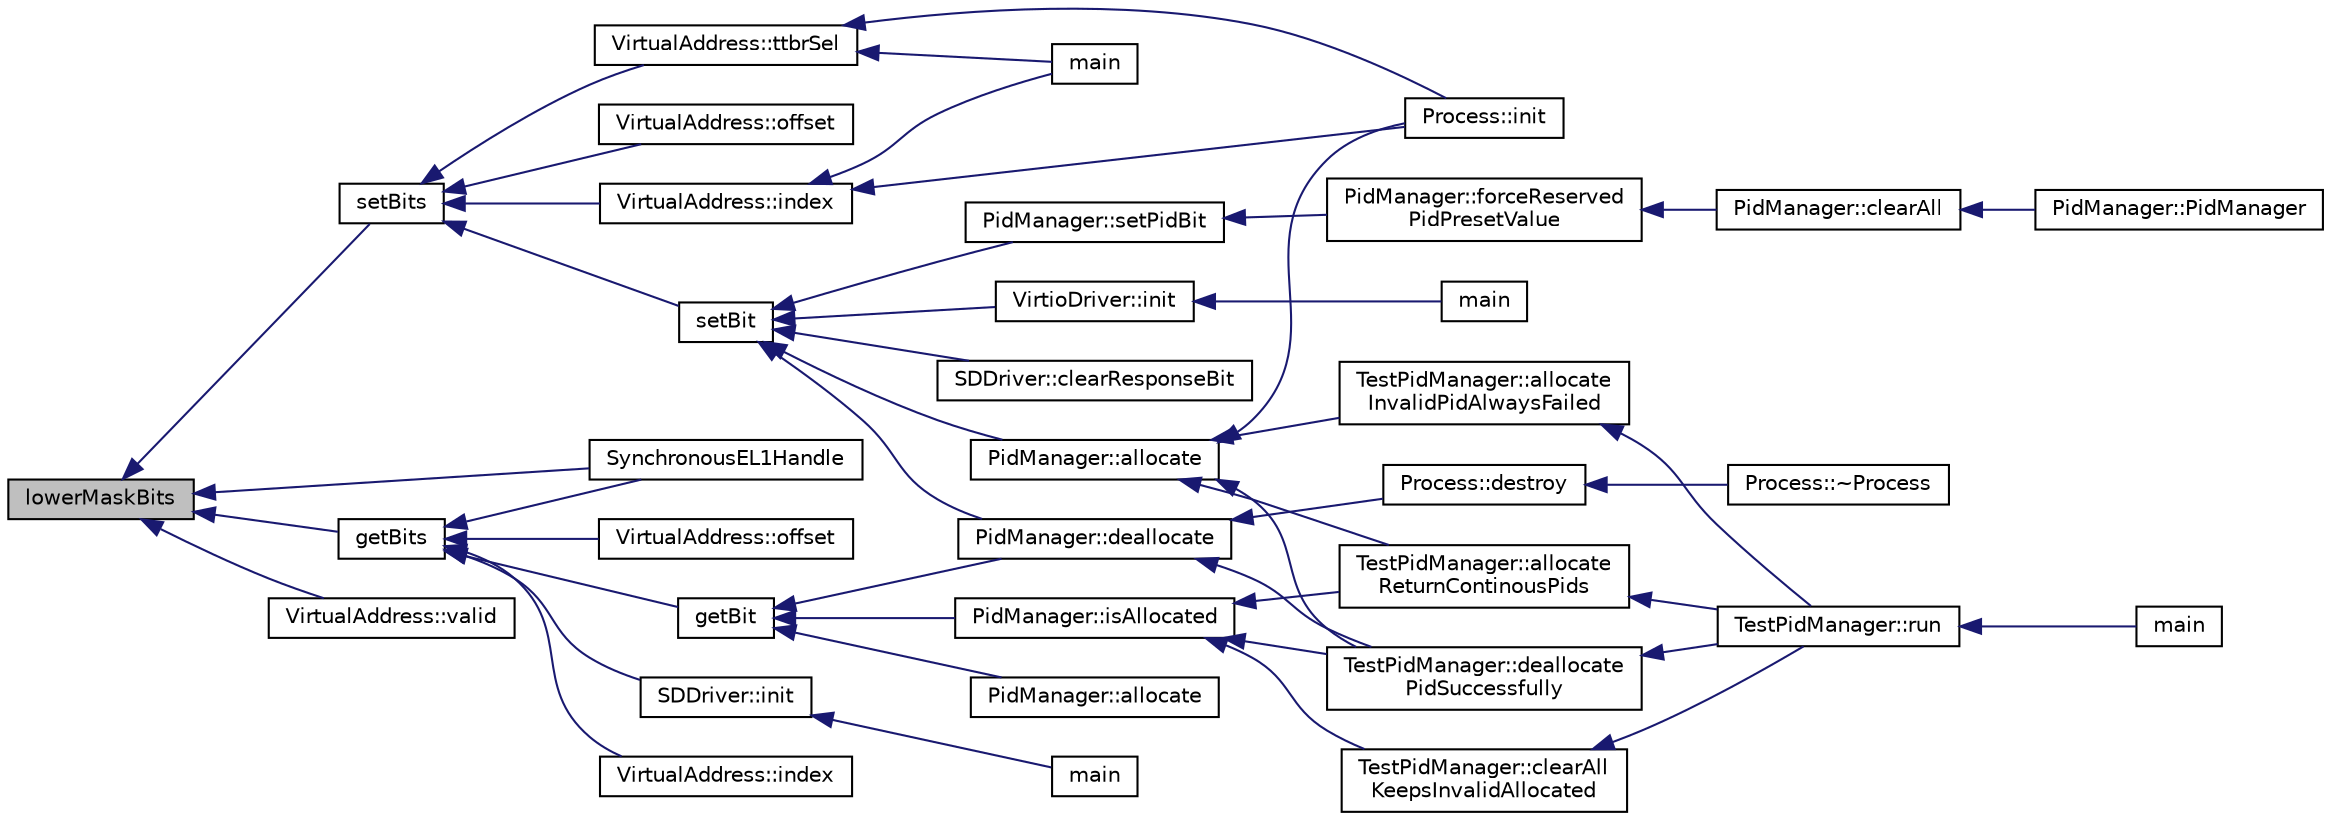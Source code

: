 digraph "lowerMaskBits"
{
  edge [fontname="Helvetica",fontsize="10",labelfontname="Helvetica",labelfontsize="10"];
  node [fontname="Helvetica",fontsize="10",shape=record];
  rankdir="LR";
  Node104 [label="lowerMaskBits",height=0.2,width=0.4,color="black", fillcolor="grey75", style="filled", fontcolor="black"];
  Node104 -> Node105 [dir="back",color="midnightblue",fontsize="10",style="solid",fontname="Helvetica"];
  Node105 [label="setBits",height=0.2,width=0.4,color="black", fillcolor="white", style="filled",URL="$d6/d93/generic__util_8h.html#a41cd600b56ee27df75b2d0cdb4e18d48"];
  Node105 -> Node106 [dir="back",color="midnightblue",fontsize="10",style="solid",fontname="Helvetica"];
  Node106 [label="setBit",height=0.2,width=0.4,color="black", fillcolor="white", style="filled",URL="$d6/d93/generic__util_8h.html#aff4c776861e2f020cd23574941008015"];
  Node106 -> Node107 [dir="back",color="midnightblue",fontsize="10",style="solid",fontname="Helvetica"];
  Node107 [label="SDDriver::clearResponseBit",height=0.2,width=0.4,color="black", fillcolor="white", style="filled",URL="$d1/dcf/class_s_d_driver.html#ac13094b631297b78753c17bc93d822b9"];
  Node106 -> Node108 [dir="back",color="midnightblue",fontsize="10",style="solid",fontname="Helvetica"];
  Node108 [label="VirtioDriver::init",height=0.2,width=0.4,color="black", fillcolor="white", style="filled",URL="$d4/d4c/class_virtio_driver.html#aaefa0dc1cf30fb46122a819f020f65ba"];
  Node108 -> Node109 [dir="back",color="midnightblue",fontsize="10",style="solid",fontname="Helvetica"];
  Node109 [label="main",height=0.2,width=0.4,color="black", fillcolor="white", style="filled",URL="$d0/d67/main__test__virtio_8cpp.html#ae66f6b31b5ad750f1fe042a706a4e3d4"];
  Node106 -> Node110 [dir="back",color="midnightblue",fontsize="10",style="solid",fontname="Helvetica"];
  Node110 [label="PidManager::allocate",height=0.2,width=0.4,color="black", fillcolor="white", style="filled",URL="$d3/d77/class_pid_manager.html#a581cb9d0b10047702684d157301f0cd5"];
  Node110 -> Node111 [dir="back",color="midnightblue",fontsize="10",style="solid",fontname="Helvetica"];
  Node111 [label="Process::init",height=0.2,width=0.4,color="black", fillcolor="white", style="filled",URL="$d1/d41/class_process.html#a136865d6931c5bc599db3cf2c93f149e"];
  Node110 -> Node112 [dir="back",color="midnightblue",fontsize="10",style="solid",fontname="Helvetica"];
  Node112 [label="TestPidManager::allocate\lReturnContinousPids",height=0.2,width=0.4,color="black", fillcolor="white", style="filled",URL="$d7/d7b/class_test_pid_manager.html#a13a07f28988bb179ffdd236eaf77ceea"];
  Node112 -> Node113 [dir="back",color="midnightblue",fontsize="10",style="solid",fontname="Helvetica"];
  Node113 [label="TestPidManager::run",height=0.2,width=0.4,color="black", fillcolor="white", style="filled",URL="$d7/d7b/class_test_pid_manager.html#a16be6c7f3bb1f57f8d61ca4a64e431c5"];
  Node113 -> Node114 [dir="back",color="midnightblue",fontsize="10",style="solid",fontname="Helvetica"];
  Node114 [label="main",height=0.2,width=0.4,color="black", fillcolor="white", style="filled",URL="$d1/d40/main__debug___pid_manager_8cpp.html#ae66f6b31b5ad750f1fe042a706a4e3d4"];
  Node110 -> Node115 [dir="back",color="midnightblue",fontsize="10",style="solid",fontname="Helvetica"];
  Node115 [label="TestPidManager::allocate\lInvalidPidAlwaysFailed",height=0.2,width=0.4,color="black", fillcolor="white", style="filled",URL="$d7/d7b/class_test_pid_manager.html#a50d316e8e0d510934d61957e6a656174"];
  Node115 -> Node113 [dir="back",color="midnightblue",fontsize="10",style="solid",fontname="Helvetica"];
  Node110 -> Node116 [dir="back",color="midnightblue",fontsize="10",style="solid",fontname="Helvetica"];
  Node116 [label="TestPidManager::deallocate\lPidSuccessfully",height=0.2,width=0.4,color="black", fillcolor="white", style="filled",URL="$d7/d7b/class_test_pid_manager.html#a1a74ac37afdd3b0ff147f35069043784"];
  Node116 -> Node113 [dir="back",color="midnightblue",fontsize="10",style="solid",fontname="Helvetica"];
  Node106 -> Node117 [dir="back",color="midnightblue",fontsize="10",style="solid",fontname="Helvetica"];
  Node117 [label="PidManager::deallocate",height=0.2,width=0.4,color="black", fillcolor="white", style="filled",URL="$d3/d77/class_pid_manager.html#a7a7409c57e709717233c93e52830a5bb"];
  Node117 -> Node118 [dir="back",color="midnightblue",fontsize="10",style="solid",fontname="Helvetica"];
  Node118 [label="Process::destroy",height=0.2,width=0.4,color="black", fillcolor="white", style="filled",URL="$d1/d41/class_process.html#a9a33a79c6587f16670cb86e8bf058450"];
  Node118 -> Node119 [dir="back",color="midnightblue",fontsize="10",style="solid",fontname="Helvetica"];
  Node119 [label="Process::~Process",height=0.2,width=0.4,color="black", fillcolor="white", style="filled",URL="$d1/d41/class_process.html#a990776d181dbbde7ff8ac12713d814b3"];
  Node117 -> Node116 [dir="back",color="midnightblue",fontsize="10",style="solid",fontname="Helvetica"];
  Node106 -> Node120 [dir="back",color="midnightblue",fontsize="10",style="solid",fontname="Helvetica"];
  Node120 [label="PidManager::setPidBit",height=0.2,width=0.4,color="black", fillcolor="white", style="filled",URL="$d3/d77/class_pid_manager.html#ae7018189a8c8976b71db99a3dae4cb28"];
  Node120 -> Node121 [dir="back",color="midnightblue",fontsize="10",style="solid",fontname="Helvetica"];
  Node121 [label="PidManager::forceReserved\lPidPresetValue",height=0.2,width=0.4,color="black", fillcolor="white", style="filled",URL="$d3/d77/class_pid_manager.html#aee889bc81dc6e65cf9f7c51e436b369b"];
  Node121 -> Node122 [dir="back",color="midnightblue",fontsize="10",style="solid",fontname="Helvetica"];
  Node122 [label="PidManager::clearAll",height=0.2,width=0.4,color="black", fillcolor="white", style="filled",URL="$d3/d77/class_pid_manager.html#a265914187c7ad33dd2e14d39aa0b26d1"];
  Node122 -> Node123 [dir="back",color="midnightblue",fontsize="10",style="solid",fontname="Helvetica"];
  Node123 [label="PidManager::PidManager",height=0.2,width=0.4,color="black", fillcolor="white", style="filled",URL="$d3/d77/class_pid_manager.html#adee97816de3820e748cef51051db6b88"];
  Node105 -> Node124 [dir="back",color="midnightblue",fontsize="10",style="solid",fontname="Helvetica"];
  Node124 [label="VirtualAddress::index",height=0.2,width=0.4,color="black", fillcolor="white", style="filled",URL="$db/ded/class_virtual_address.html#afbcffcce1f528da3348a463df0a3e546"];
  Node124 -> Node125 [dir="back",color="midnightblue",fontsize="10",style="solid",fontname="Helvetica"];
  Node125 [label="main",height=0.2,width=0.4,color="black", fillcolor="white", style="filled",URL="$d3/d50/main__run__user__application_8cpp.html#ae66f6b31b5ad750f1fe042a706a4e3d4"];
  Node124 -> Node111 [dir="back",color="midnightblue",fontsize="10",style="solid",fontname="Helvetica"];
  Node105 -> Node126 [dir="back",color="midnightblue",fontsize="10",style="solid",fontname="Helvetica"];
  Node126 [label="VirtualAddress::offset",height=0.2,width=0.4,color="black", fillcolor="white", style="filled",URL="$db/ded/class_virtual_address.html#aa0e2813ebf1edb61d3c4f517eb6520a2"];
  Node105 -> Node127 [dir="back",color="midnightblue",fontsize="10",style="solid",fontname="Helvetica"];
  Node127 [label="VirtualAddress::ttbrSel",height=0.2,width=0.4,color="black", fillcolor="white", style="filled",URL="$db/ded/class_virtual_address.html#a96178ba41cdab1aebed22f8f38b5d4f6"];
  Node127 -> Node125 [dir="back",color="midnightblue",fontsize="10",style="solid",fontname="Helvetica"];
  Node127 -> Node111 [dir="back",color="midnightblue",fontsize="10",style="solid",fontname="Helvetica"];
  Node104 -> Node128 [dir="back",color="midnightblue",fontsize="10",style="solid",fontname="Helvetica"];
  Node128 [label="getBits",height=0.2,width=0.4,color="black", fillcolor="white", style="filled",URL="$d6/d93/generic__util_8h.html#ad3eca599f2c56e3c38b1cfdbd9eba440"];
  Node128 -> Node129 [dir="back",color="midnightblue",fontsize="10",style="solid",fontname="Helvetica"];
  Node129 [label="getBit",height=0.2,width=0.4,color="black", fillcolor="white", style="filled",URL="$d6/d93/generic__util_8h.html#a94d318548d61ae9415c02f7b231a4eed"];
  Node129 -> Node130 [dir="back",color="midnightblue",fontsize="10",style="solid",fontname="Helvetica"];
  Node130 [label="PidManager::isAllocated",height=0.2,width=0.4,color="black", fillcolor="white", style="filled",URL="$d3/d77/class_pid_manager.html#af82912ee5cdd3838fb9835d54c1c5d78"];
  Node130 -> Node131 [dir="back",color="midnightblue",fontsize="10",style="solid",fontname="Helvetica"];
  Node131 [label="TestPidManager::clearAll\lKeepsInvalidAllocated",height=0.2,width=0.4,color="black", fillcolor="white", style="filled",URL="$d7/d7b/class_test_pid_manager.html#a178ae1783133476b342c7f004eb9cc50"];
  Node131 -> Node113 [dir="back",color="midnightblue",fontsize="10",style="solid",fontname="Helvetica"];
  Node130 -> Node112 [dir="back",color="midnightblue",fontsize="10",style="solid",fontname="Helvetica"];
  Node130 -> Node116 [dir="back",color="midnightblue",fontsize="10",style="solid",fontname="Helvetica"];
  Node129 -> Node132 [dir="back",color="midnightblue",fontsize="10",style="solid",fontname="Helvetica"];
  Node132 [label="PidManager::allocate",height=0.2,width=0.4,color="black", fillcolor="white", style="filled",URL="$d3/d77/class_pid_manager.html#a6e115df5268a2ec5c9b6b688cc36aaab"];
  Node129 -> Node117 [dir="back",color="midnightblue",fontsize="10",style="solid",fontname="Helvetica"];
  Node128 -> Node133 [dir="back",color="midnightblue",fontsize="10",style="solid",fontname="Helvetica"];
  Node133 [label="SynchronousEL1Handle",height=0.2,width=0.4,color="black", fillcolor="white", style="filled",URL="$dd/d12/exceptions_8cpp.html#adf8fdfc202648f336df261faf22abf24"];
  Node128 -> Node134 [dir="back",color="midnightblue",fontsize="10",style="solid",fontname="Helvetica"];
  Node134 [label="VirtualAddress::index",height=0.2,width=0.4,color="black", fillcolor="white", style="filled",URL="$db/ded/class_virtual_address.html#a4d88d6134803c6c3404cee3a800c7a2e"];
  Node128 -> Node135 [dir="back",color="midnightblue",fontsize="10",style="solid",fontname="Helvetica"];
  Node135 [label="VirtualAddress::offset",height=0.2,width=0.4,color="black", fillcolor="white", style="filled",URL="$db/ded/class_virtual_address.html#ad24db7cee1ac6163639a85a820e3331b"];
  Node128 -> Node136 [dir="back",color="midnightblue",fontsize="10",style="solid",fontname="Helvetica"];
  Node136 [label="SDDriver::init",height=0.2,width=0.4,color="black", fillcolor="white", style="filled",URL="$d1/dcf/class_s_d_driver.html#aec3e5611beed0516afb3cf43751da5dc"];
  Node136 -> Node137 [dir="back",color="midnightblue",fontsize="10",style="solid",fontname="Helvetica"];
  Node137 [label="main",height=0.2,width=0.4,color="black", fillcolor="white", style="filled",URL="$db/d43/main__test__sdcard__block__read__write_8cpp.html#ae66f6b31b5ad750f1fe042a706a4e3d4"];
  Node104 -> Node133 [dir="back",color="midnightblue",fontsize="10",style="solid",fontname="Helvetica"];
  Node104 -> Node138 [dir="back",color="midnightblue",fontsize="10",style="solid",fontname="Helvetica"];
  Node138 [label="VirtualAddress::valid",height=0.2,width=0.4,color="black", fillcolor="white", style="filled",URL="$db/ded/class_virtual_address.html#a8b38dcb483b9f7e4049e2e2ee06d7a3a"];
}
